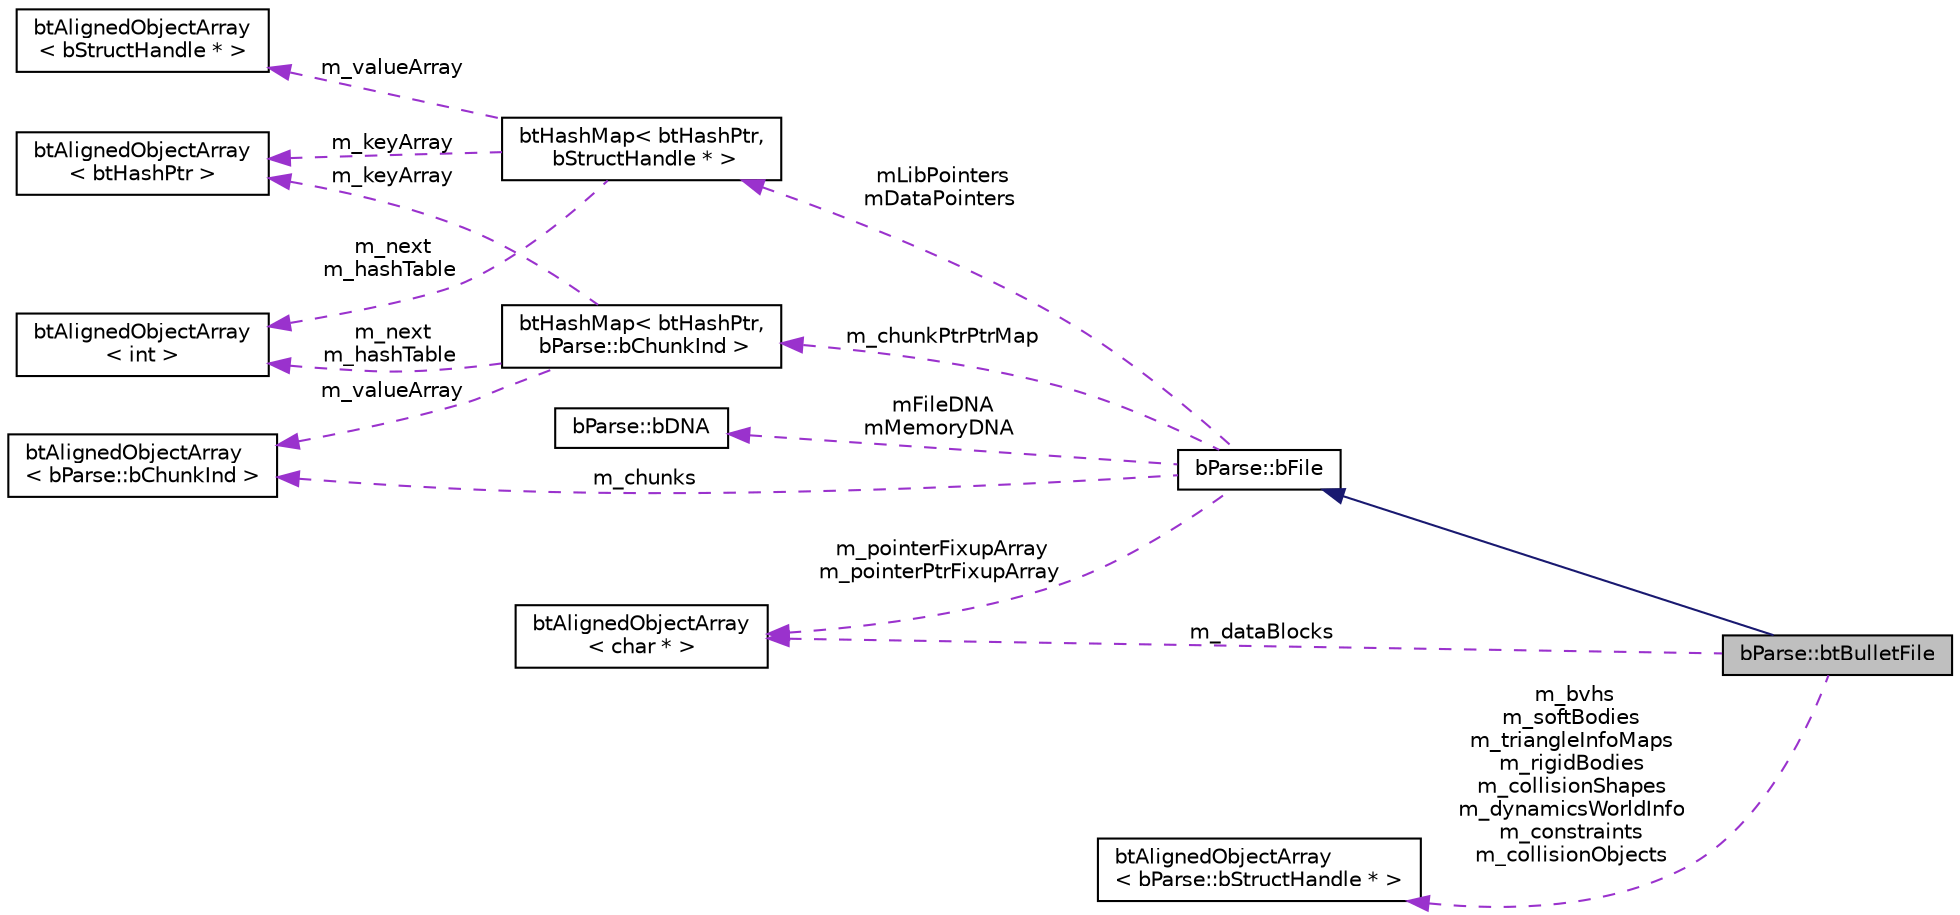 digraph "bParse::btBulletFile"
{
  edge [fontname="Helvetica",fontsize="10",labelfontname="Helvetica",labelfontsize="10"];
  node [fontname="Helvetica",fontsize="10",shape=record];
  rankdir="LR";
  Node1 [label="bParse::btBulletFile",height=0.2,width=0.4,color="black", fillcolor="grey75", style="filled", fontcolor="black"];
  Node2 -> Node1 [dir="back",color="midnightblue",fontsize="10",style="solid",fontname="Helvetica"];
  Node2 [label="bParse::bFile",height=0.2,width=0.4,color="black", fillcolor="white", style="filled",URL="$classb_parse_1_1b_file.html"];
  Node3 -> Node2 [dir="back",color="darkorchid3",fontsize="10",style="dashed",label=" mLibPointers\nmDataPointers" ,fontname="Helvetica"];
  Node3 [label="btHashMap\< btHashPtr,\l bStructHandle * \>",height=0.2,width=0.4,color="black", fillcolor="white", style="filled",URL="$classbt_hash_map.html"];
  Node4 -> Node3 [dir="back",color="darkorchid3",fontsize="10",style="dashed",label=" m_keyArray" ,fontname="Helvetica"];
  Node4 [label="btAlignedObjectArray\l\< btHashPtr \>",height=0.2,width=0.4,color="black", fillcolor="white", style="filled",URL="$classbt_aligned_object_array.html"];
  Node5 -> Node3 [dir="back",color="darkorchid3",fontsize="10",style="dashed",label=" m_next\nm_hashTable" ,fontname="Helvetica"];
  Node5 [label="btAlignedObjectArray\l\< int \>",height=0.2,width=0.4,color="black", fillcolor="white", style="filled",URL="$classbt_aligned_object_array.html"];
  Node6 -> Node3 [dir="back",color="darkorchid3",fontsize="10",style="dashed",label=" m_valueArray" ,fontname="Helvetica"];
  Node6 [label="btAlignedObjectArray\l\< bStructHandle * \>",height=0.2,width=0.4,color="black", fillcolor="white", style="filled",URL="$classbt_aligned_object_array.html"];
  Node7 -> Node2 [dir="back",color="darkorchid3",fontsize="10",style="dashed",label=" mFileDNA\nmMemoryDNA" ,fontname="Helvetica"];
  Node7 [label="bParse::bDNA",height=0.2,width=0.4,color="black", fillcolor="white", style="filled",URL="$classb_parse_1_1b_d_n_a.html"];
  Node8 -> Node2 [dir="back",color="darkorchid3",fontsize="10",style="dashed",label=" m_chunks" ,fontname="Helvetica"];
  Node8 [label="btAlignedObjectArray\l\< bParse::bChunkInd \>",height=0.2,width=0.4,color="black", fillcolor="white", style="filled",URL="$classbt_aligned_object_array.html"];
  Node9 -> Node2 [dir="back",color="darkorchid3",fontsize="10",style="dashed",label=" m_pointerFixupArray\nm_pointerPtrFixupArray" ,fontname="Helvetica"];
  Node9 [label="btAlignedObjectArray\l\< char * \>",height=0.2,width=0.4,color="black", fillcolor="white", style="filled",URL="$classbt_aligned_object_array.html"];
  Node10 -> Node2 [dir="back",color="darkorchid3",fontsize="10",style="dashed",label=" m_chunkPtrPtrMap" ,fontname="Helvetica"];
  Node10 [label="btHashMap\< btHashPtr,\l bParse::bChunkInd \>",height=0.2,width=0.4,color="black", fillcolor="white", style="filled",URL="$classbt_hash_map.html"];
  Node4 -> Node10 [dir="back",color="darkorchid3",fontsize="10",style="dashed",label=" m_keyArray" ,fontname="Helvetica"];
  Node8 -> Node10 [dir="back",color="darkorchid3",fontsize="10",style="dashed",label=" m_valueArray" ,fontname="Helvetica"];
  Node5 -> Node10 [dir="back",color="darkorchid3",fontsize="10",style="dashed",label=" m_next\nm_hashTable" ,fontname="Helvetica"];
  Node11 -> Node1 [dir="back",color="darkorchid3",fontsize="10",style="dashed",label=" m_bvhs\nm_softBodies\nm_triangleInfoMaps\nm_rigidBodies\nm_collisionShapes\nm_dynamicsWorldInfo\nm_constraints\nm_collisionObjects" ,fontname="Helvetica"];
  Node11 [label="btAlignedObjectArray\l\< bParse::bStructHandle * \>",height=0.2,width=0.4,color="black", fillcolor="white", style="filled",URL="$classbt_aligned_object_array.html"];
  Node9 -> Node1 [dir="back",color="darkorchid3",fontsize="10",style="dashed",label=" m_dataBlocks" ,fontname="Helvetica"];
}
